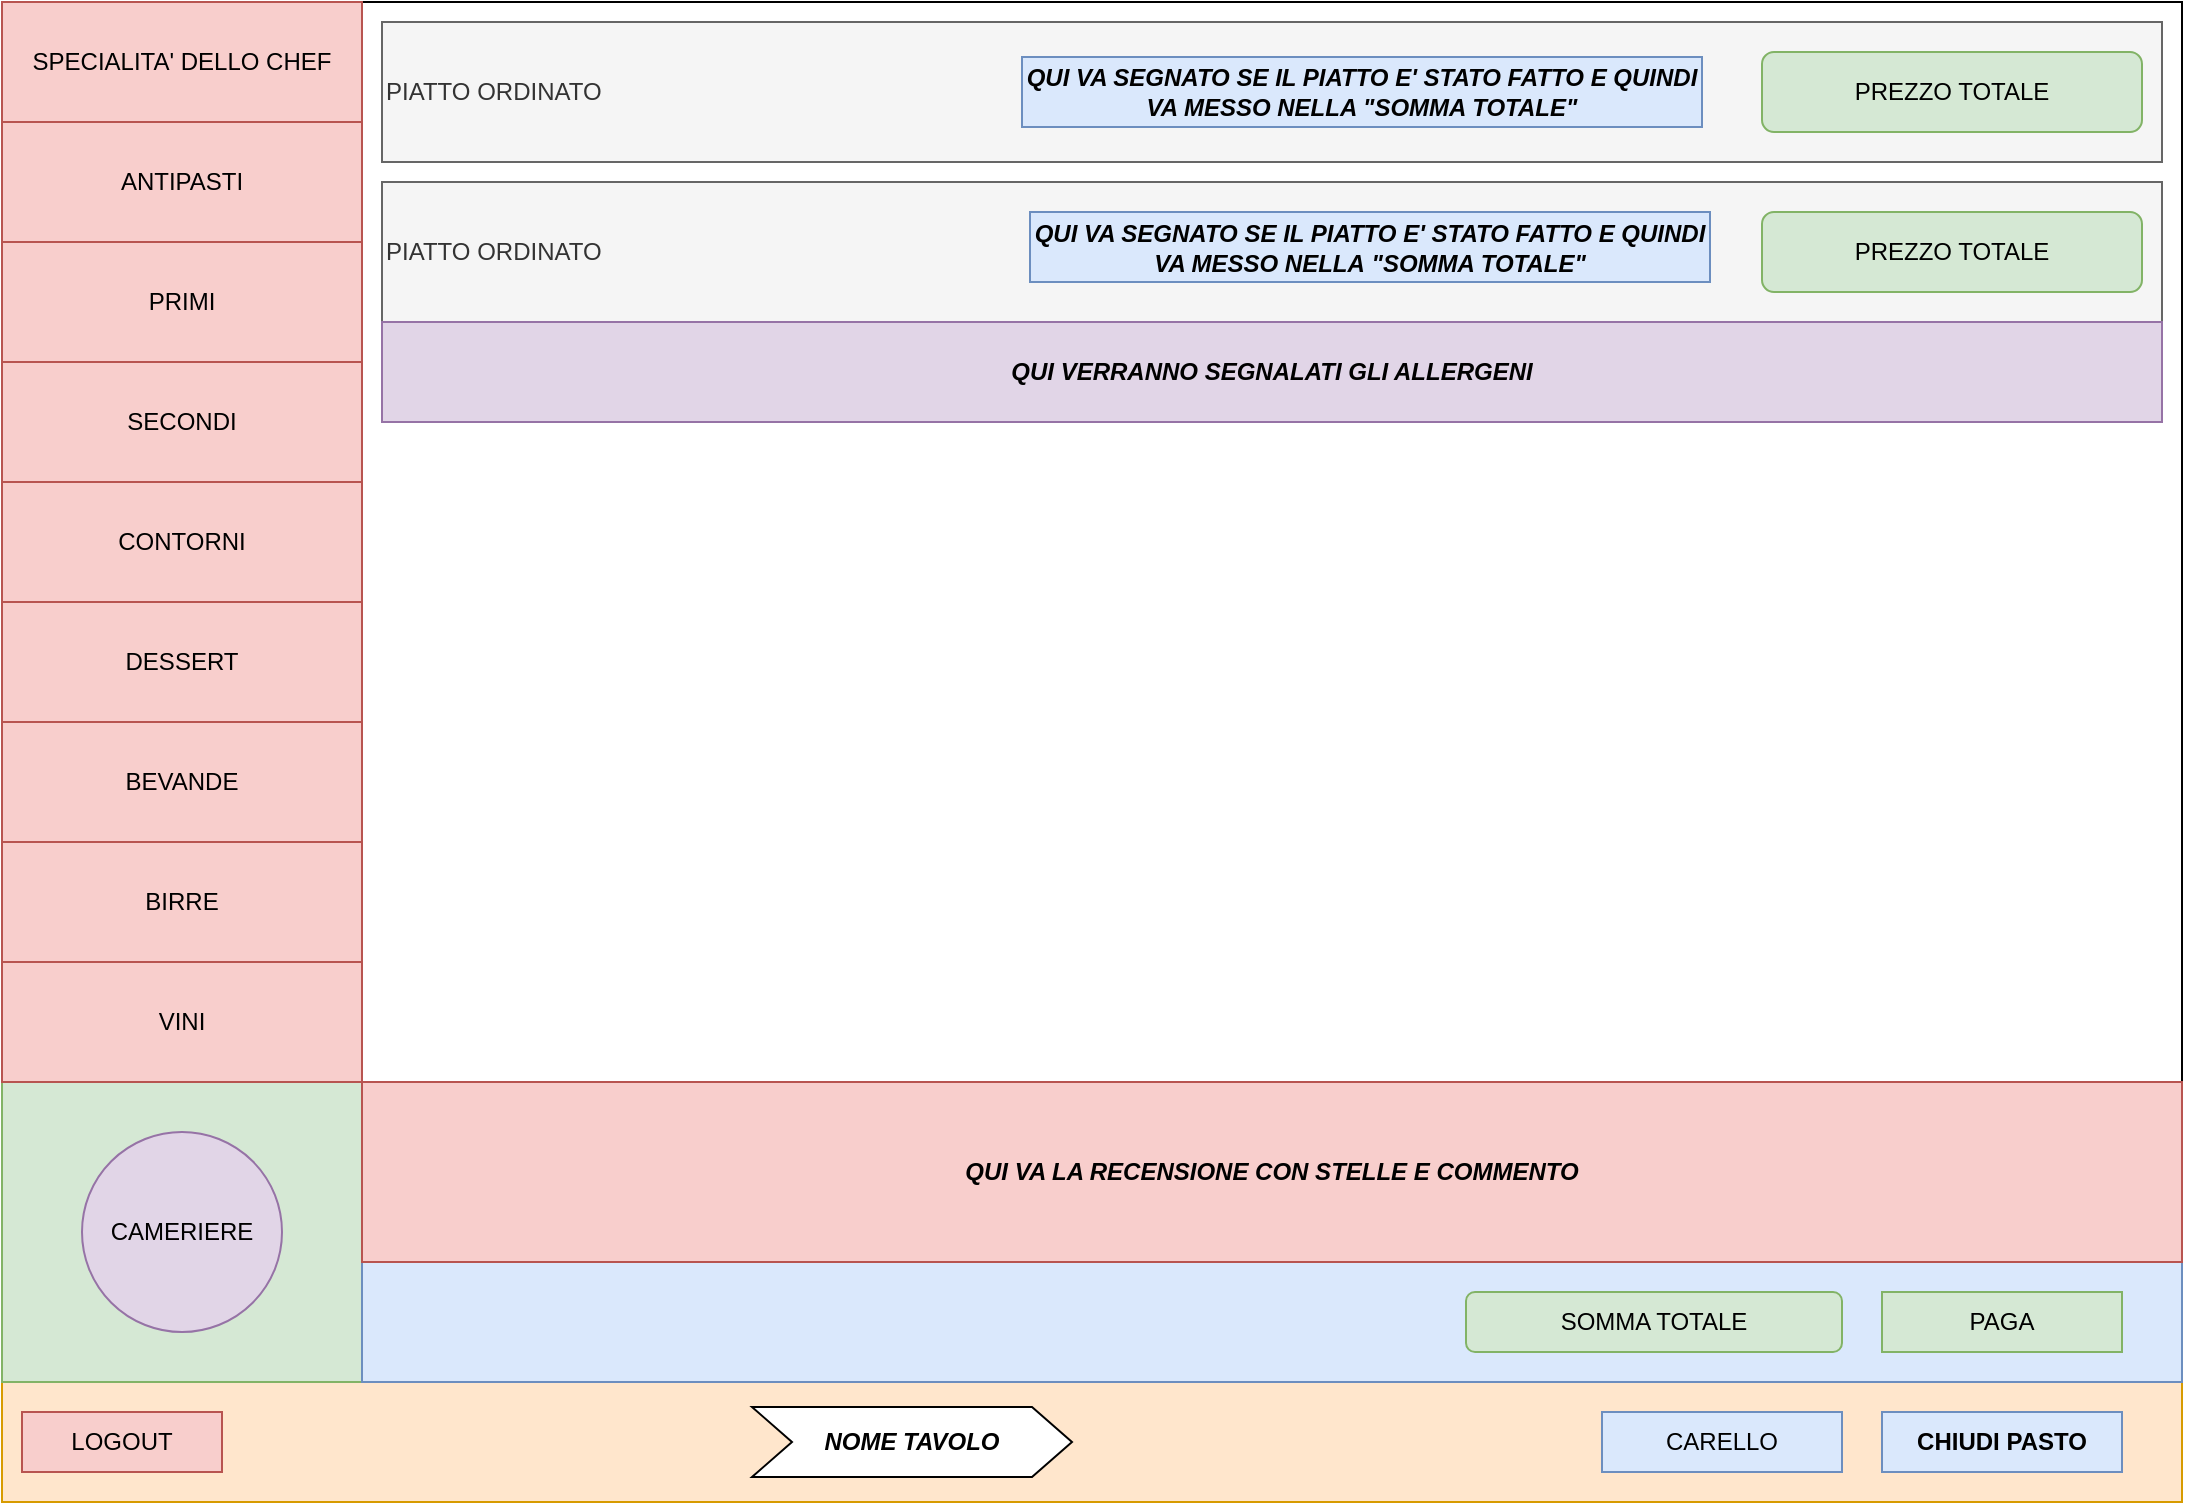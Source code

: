 <mxfile version="12.3.2" type="device" pages="1"><diagram id="OBZ8SxfYH2JzZAfBXlym" name="Page-1"><mxGraphModel dx="1092" dy="728" grid="1" gridSize="10" guides="1" tooltips="1" connect="1" arrows="1" fold="1" page="1" pageScale="1" pageWidth="1169" pageHeight="827" math="0" shadow="0"><root><mxCell id="0"/><mxCell id="1" parent="0"/><mxCell id="TUTbHYZGlbEHMhqk19Zc-1" value="" style="rounded=0;whiteSpace=wrap;html=1;" parent="1" vertex="1"><mxGeometry x="40" y="40" width="1090" height="750" as="geometry"/></mxCell><mxCell id="TUTbHYZGlbEHMhqk19Zc-3" value="" style="rounded=0;whiteSpace=wrap;html=1;fillColor=#ffe6cc;strokeColor=#d79b00;" parent="1" vertex="1"><mxGeometry x="40" y="730" width="1090" height="60" as="geometry"/></mxCell><mxCell id="TUTbHYZGlbEHMhqk19Zc-4" value="CARELLO" style="rounded=0;whiteSpace=wrap;html=1;fillColor=#dae8fc;strokeColor=#6c8ebf;" parent="1" vertex="1"><mxGeometry x="840" y="745" width="120" height="30" as="geometry"/></mxCell><mxCell id="TUTbHYZGlbEHMhqk19Zc-5" value="&lt;b&gt;CHIUDI PASTO&lt;/b&gt;" style="rounded=0;whiteSpace=wrap;html=1;fillColor=#dae8fc;strokeColor=#6c8ebf;" parent="1" vertex="1"><mxGeometry x="980" y="745" width="120" height="30" as="geometry"/></mxCell><mxCell id="TUTbHYZGlbEHMhqk19Zc-6" value="" style="rounded=0;whiteSpace=wrap;html=1;fillColor=#d5e8d4;strokeColor=#82b366;" parent="1" vertex="1"><mxGeometry x="40" y="40" width="180" height="690" as="geometry"/></mxCell><mxCell id="TUTbHYZGlbEHMhqk19Zc-8" value="ANTIPASTI" style="rounded=0;whiteSpace=wrap;html=1;fillColor=#f8cecc;strokeColor=#b85450;" parent="1" vertex="1"><mxGeometry x="40" y="100" width="180" height="60" as="geometry"/></mxCell><mxCell id="TUTbHYZGlbEHMhqk19Zc-9" value="PRIMI" style="rounded=0;whiteSpace=wrap;html=1;fillColor=#f8cecc;strokeColor=#b85450;" parent="1" vertex="1"><mxGeometry x="40" y="160" width="180" height="60" as="geometry"/></mxCell><mxCell id="TUTbHYZGlbEHMhqk19Zc-10" value="SPECIALITA' DELLO CHEF" style="rounded=0;whiteSpace=wrap;html=1;fillColor=#f8cecc;strokeColor=#b85450;" parent="1" vertex="1"><mxGeometry x="40" y="40" width="180" height="60" as="geometry"/></mxCell><mxCell id="TUTbHYZGlbEHMhqk19Zc-11" value="SECONDI" style="rounded=0;whiteSpace=wrap;html=1;fillColor=#f8cecc;strokeColor=#b85450;" parent="1" vertex="1"><mxGeometry x="40" y="220" width="180" height="60" as="geometry"/></mxCell><mxCell id="TUTbHYZGlbEHMhqk19Zc-12" value="DESSERT" style="rounded=0;whiteSpace=wrap;html=1;fillColor=#f8cecc;strokeColor=#b85450;" parent="1" vertex="1"><mxGeometry x="40" y="340" width="180" height="60" as="geometry"/></mxCell><mxCell id="TUTbHYZGlbEHMhqk19Zc-13" value="BEVANDE" style="rounded=0;whiteSpace=wrap;html=1;fillColor=#f8cecc;strokeColor=#b85450;" parent="1" vertex="1"><mxGeometry x="40" y="400" width="180" height="60" as="geometry"/></mxCell><mxCell id="TUTbHYZGlbEHMhqk19Zc-14" value="BIRRE" style="rounded=0;whiteSpace=wrap;html=1;fillColor=#f8cecc;strokeColor=#b85450;" parent="1" vertex="1"><mxGeometry x="40" y="460" width="180" height="60" as="geometry"/></mxCell><mxCell id="TUTbHYZGlbEHMhqk19Zc-36" value="CAMERIERE" style="ellipse;whiteSpace=wrap;html=1;aspect=fixed;fillColor=#e1d5e7;strokeColor=#9673a6;" parent="1" vertex="1"><mxGeometry x="80" y="605" width="100" height="100" as="geometry"/></mxCell><mxCell id="TUTbHYZGlbEHMhqk19Zc-37" value="&lt;b&gt;&lt;i&gt;NOME TAVOLO&lt;/i&gt;&lt;/b&gt;" style="shape=step;perimeter=stepPerimeter;whiteSpace=wrap;html=1;fixedSize=1;" parent="1" vertex="1"><mxGeometry x="415" y="742.5" width="160" height="35" as="geometry"/></mxCell><mxCell id="TUTbHYZGlbEHMhqk19Zc-38" value="VINI" style="rounded=0;whiteSpace=wrap;html=1;fillColor=#f8cecc;strokeColor=#b85450;" parent="1" vertex="1"><mxGeometry x="40" y="520" width="180" height="60" as="geometry"/></mxCell><mxCell id="TUTbHYZGlbEHMhqk19Zc-39" value="CONTORNI" style="rounded=0;whiteSpace=wrap;html=1;fillColor=#f8cecc;strokeColor=#b85450;" parent="1" vertex="1"><mxGeometry x="40" y="280" width="180" height="60" as="geometry"/></mxCell><mxCell id="TUTbHYZGlbEHMhqk19Zc-70" value="" style="rounded=0;whiteSpace=wrap;html=1;strokeColor=#6c8ebf;fillColor=#dae8fc;" parent="1" vertex="1"><mxGeometry x="220" y="670" width="910" height="60" as="geometry"/></mxCell><mxCell id="TUTbHYZGlbEHMhqk19Zc-72" value="PIATTO ORDINATO" style="rounded=0;whiteSpace=wrap;html=1;strokeColor=#666666;fillColor=#f5f5f5;fontColor=#333333;align=left;" parent="1" vertex="1"><mxGeometry x="230" y="50" width="890" height="70" as="geometry"/></mxCell><mxCell id="TUTbHYZGlbEHMhqk19Zc-76" value="PREZZO TOTALE" style="rounded=1;whiteSpace=wrap;html=1;strokeColor=#82b366;fillColor=#d5e8d4;" parent="1" vertex="1"><mxGeometry x="920" y="65" width="190" height="40" as="geometry"/></mxCell><mxCell id="TUTbHYZGlbEHMhqk19Zc-77" value="PIATTO ORDINATO" style="rounded=0;whiteSpace=wrap;html=1;strokeColor=#666666;fillColor=#f5f5f5;fontColor=#333333;align=left;" parent="1" vertex="1"><mxGeometry x="230" y="130" width="890" height="70" as="geometry"/></mxCell><mxCell id="TUTbHYZGlbEHMhqk19Zc-81" value="PREZZO TOTALE" style="rounded=1;whiteSpace=wrap;html=1;strokeColor=#82b366;fillColor=#d5e8d4;" parent="1" vertex="1"><mxGeometry x="920" y="145" width="190" height="40" as="geometry"/></mxCell><mxCell id="TUTbHYZGlbEHMhqk19Zc-83" value="&lt;b&gt;&lt;i&gt;QUI VERRANNO SEGNALATI GLI ALLERGENI&lt;/i&gt;&lt;/b&gt;" style="rounded=0;whiteSpace=wrap;html=1;strokeColor=#9673a6;fillColor=#e1d5e7;" parent="1" vertex="1"><mxGeometry x="230" y="200" width="890" height="50" as="geometry"/></mxCell><mxCell id="TUTbHYZGlbEHMhqk19Zc-84" value="SOMMA TOTALE" style="rounded=1;whiteSpace=wrap;html=1;strokeColor=#82b366;fillColor=#d5e8d4;" parent="1" vertex="1"><mxGeometry x="772" y="685" width="188" height="30" as="geometry"/></mxCell><mxCell id="TUTbHYZGlbEHMhqk19Zc-85" value="PAGA" style="rounded=0;whiteSpace=wrap;html=1;fillColor=#d5e8d4;strokeColor=#82b366;" parent="1" vertex="1"><mxGeometry x="980" y="685" width="120" height="30" as="geometry"/></mxCell><mxCell id="TUTbHYZGlbEHMhqk19Zc-86" value="&lt;b&gt;&lt;i&gt;QUI VA LA RECENSIONE CON STELLE E COMMENTO&lt;/i&gt;&lt;/b&gt;" style="rounded=0;whiteSpace=wrap;html=1;strokeColor=#b85450;fillColor=#f8cecc;" parent="1" vertex="1"><mxGeometry x="220" y="580" width="910" height="90" as="geometry"/></mxCell><mxCell id="TUTbHYZGlbEHMhqk19Zc-89" value="&lt;b&gt;&lt;i&gt;QUI VA SEGNATO SE IL PIATTO E' STATO FATTO E QUINDI VA MESSO NELLA &quot;SOMMA TOTALE&quot;&lt;/i&gt;&lt;/b&gt;" style="rounded=0;whiteSpace=wrap;html=1;strokeColor=#6c8ebf;fillColor=#dae8fc;" parent="1" vertex="1"><mxGeometry x="550" y="67.5" width="340" height="35" as="geometry"/></mxCell><mxCell id="TUTbHYZGlbEHMhqk19Zc-90" value="&lt;b&gt;&lt;i&gt;QUI VA SEGNATO SE IL PIATTO E' STATO FATTO E QUINDI VA MESSO NELLA&amp;nbsp;&quot;SOMMA TOTALE&quot;&lt;/i&gt;&lt;/b&gt;" style="rounded=0;whiteSpace=wrap;html=1;strokeColor=#6c8ebf;fillColor=#dae8fc;" parent="1" vertex="1"><mxGeometry x="554" y="145" width="340" height="35" as="geometry"/></mxCell><mxCell id="VOuoYorfNR8Zfpd_XCPA-1" value="LOGOUT" style="rounded=0;whiteSpace=wrap;html=1;fillColor=#f8cecc;strokeColor=#b85450;" vertex="1" parent="1"><mxGeometry x="50" y="745" width="100" height="30" as="geometry"/></mxCell></root></mxGraphModel></diagram></mxfile>